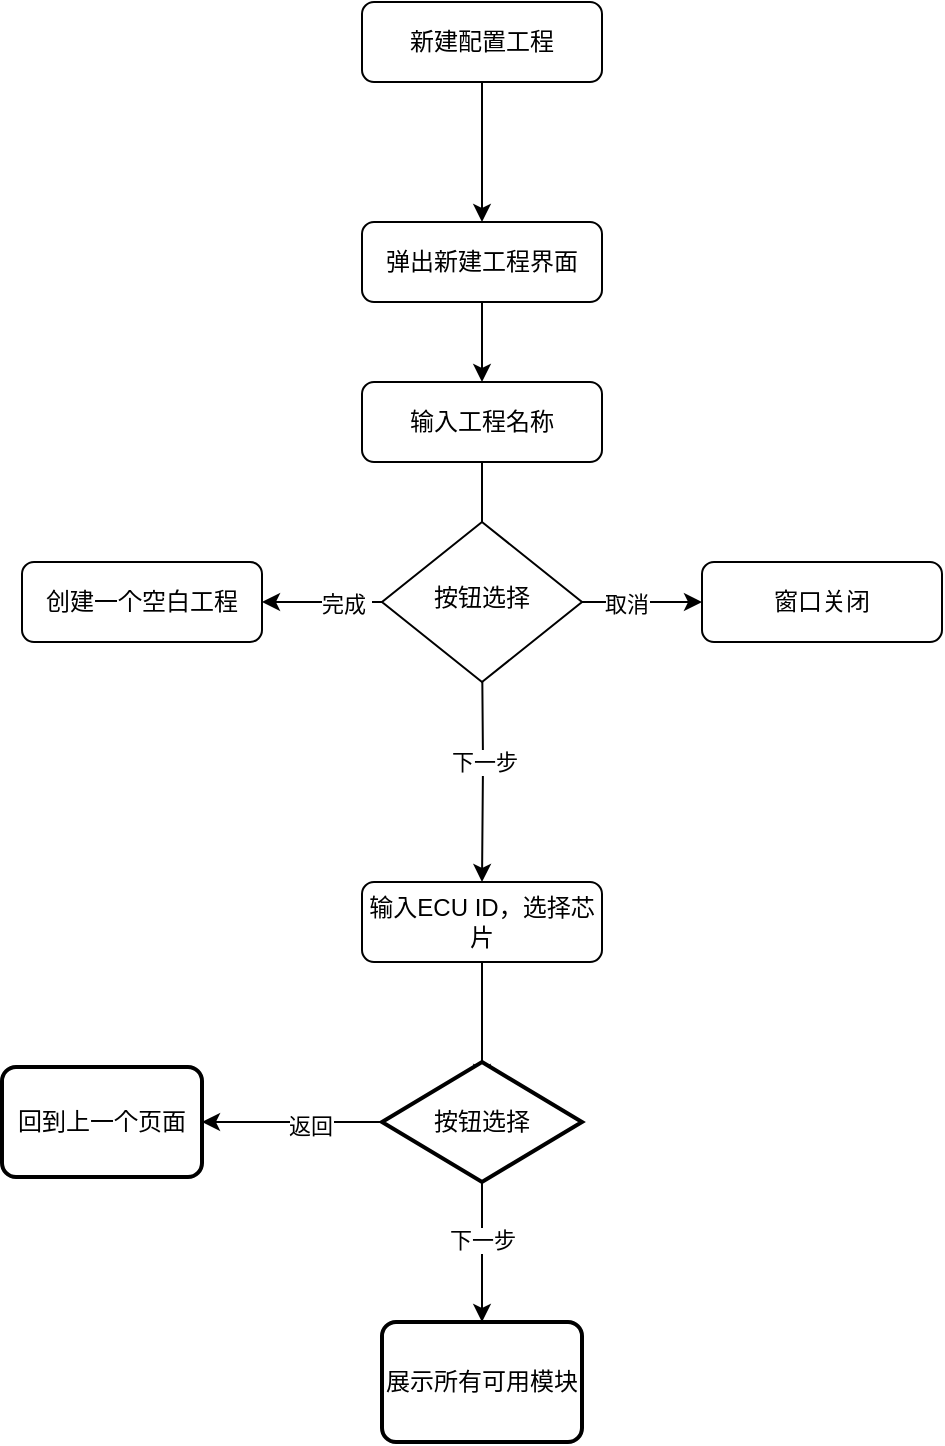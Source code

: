 <mxfile version="24.5.3" type="github">
  <diagram id="C5RBs43oDa-KdzZeNtuy" name="Page-1">
    <mxGraphModel dx="2261" dy="738" grid="1" gridSize="10" guides="1" tooltips="1" connect="1" arrows="1" fold="1" page="1" pageScale="1" pageWidth="827" pageHeight="1169" math="0" shadow="0">
      <root>
        <mxCell id="WIyWlLk6GJQsqaUBKTNV-0" />
        <mxCell id="WIyWlLk6GJQsqaUBKTNV-1" parent="WIyWlLk6GJQsqaUBKTNV-0" />
        <mxCell id="G6fsi7kpNrjfMzA78NNN-0" style="edgeStyle=orthogonalEdgeStyle;rounded=0;orthogonalLoop=1;jettySize=auto;html=1;exitX=0.5;exitY=1;exitDx=0;exitDy=0;entryX=0.5;entryY=0;entryDx=0;entryDy=0;" edge="1" parent="WIyWlLk6GJQsqaUBKTNV-1" source="WIyWlLk6GJQsqaUBKTNV-3" target="WIyWlLk6GJQsqaUBKTNV-11">
          <mxGeometry relative="1" as="geometry" />
        </mxCell>
        <mxCell id="WIyWlLk6GJQsqaUBKTNV-3" value="新建配置工程" style="rounded=1;whiteSpace=wrap;html=1;fontSize=12;glass=0;strokeWidth=1;shadow=0;" parent="WIyWlLk6GJQsqaUBKTNV-1" vertex="1">
          <mxGeometry x="160" y="80" width="120" height="40" as="geometry" />
        </mxCell>
        <mxCell id="G6fsi7kpNrjfMzA78NNN-4" style="edgeStyle=orthogonalEdgeStyle;rounded=0;orthogonalLoop=1;jettySize=auto;html=1;exitX=0.5;exitY=1;exitDx=0;exitDy=0;entryX=0.5;entryY=0;entryDx=0;entryDy=0;" edge="1" parent="WIyWlLk6GJQsqaUBKTNV-1" source="WIyWlLk6GJQsqaUBKTNV-11" target="G6fsi7kpNrjfMzA78NNN-2">
          <mxGeometry relative="1" as="geometry" />
        </mxCell>
        <mxCell id="WIyWlLk6GJQsqaUBKTNV-11" value="弹出新建工程界面" style="rounded=1;whiteSpace=wrap;html=1;fontSize=12;glass=0;strokeWidth=1;shadow=0;" parent="WIyWlLk6GJQsqaUBKTNV-1" vertex="1">
          <mxGeometry x="160" y="190" width="120" height="40" as="geometry" />
        </mxCell>
        <mxCell id="G6fsi7kpNrjfMzA78NNN-5" style="edgeStyle=orthogonalEdgeStyle;rounded=0;orthogonalLoop=1;jettySize=auto;html=1;exitX=0.5;exitY=1;exitDx=0;exitDy=0;entryX=0.5;entryY=0;entryDx=0;entryDy=0;" edge="1" parent="WIyWlLk6GJQsqaUBKTNV-1" source="G6fsi7kpNrjfMzA78NNN-2">
          <mxGeometry relative="1" as="geometry">
            <mxPoint x="220" y="360" as="targetPoint" />
          </mxGeometry>
        </mxCell>
        <mxCell id="G6fsi7kpNrjfMzA78NNN-2" value="输入工程名称" style="rounded=1;whiteSpace=wrap;html=1;fontSize=12;glass=0;strokeWidth=1;shadow=0;" vertex="1" parent="WIyWlLk6GJQsqaUBKTNV-1">
          <mxGeometry x="160" y="270" width="120" height="40" as="geometry" />
        </mxCell>
        <mxCell id="G6fsi7kpNrjfMzA78NNN-7" style="edgeStyle=orthogonalEdgeStyle;rounded=0;orthogonalLoop=1;jettySize=auto;html=1;exitX=0.5;exitY=1;exitDx=0;exitDy=0;entryX=0.5;entryY=0;entryDx=0;entryDy=0;" edge="1" parent="WIyWlLk6GJQsqaUBKTNV-1" target="G6fsi7kpNrjfMzA78NNN-6">
          <mxGeometry relative="1" as="geometry">
            <mxPoint x="220" y="400" as="sourcePoint" />
          </mxGeometry>
        </mxCell>
        <mxCell id="G6fsi7kpNrjfMzA78NNN-9" value="下一步" style="edgeLabel;html=1;align=center;verticalAlign=middle;resizable=0;points=[];" vertex="1" connectable="0" parent="G6fsi7kpNrjfMzA78NNN-7">
          <mxGeometry x="-0.004" relative="1" as="geometry">
            <mxPoint as="offset" />
          </mxGeometry>
        </mxCell>
        <mxCell id="G6fsi7kpNrjfMzA78NNN-17" style="edgeStyle=orthogonalEdgeStyle;rounded=0;orthogonalLoop=1;jettySize=auto;html=1;exitX=0.5;exitY=1;exitDx=0;exitDy=0;entryX=0.5;entryY=0;entryDx=0;entryDy=0;" edge="1" parent="WIyWlLk6GJQsqaUBKTNV-1" source="G6fsi7kpNrjfMzA78NNN-6">
          <mxGeometry relative="1" as="geometry">
            <mxPoint x="220" y="620" as="targetPoint" />
          </mxGeometry>
        </mxCell>
        <mxCell id="G6fsi7kpNrjfMzA78NNN-6" value="输入ECU ID，选择芯片" style="rounded=1;whiteSpace=wrap;html=1;fontSize=12;glass=0;strokeWidth=1;shadow=0;" vertex="1" parent="WIyWlLk6GJQsqaUBKTNV-1">
          <mxGeometry x="160" y="520" width="120" height="40" as="geometry" />
        </mxCell>
        <mxCell id="G6fsi7kpNrjfMzA78NNN-11" style="edgeStyle=orthogonalEdgeStyle;rounded=0;orthogonalLoop=1;jettySize=auto;html=1;exitX=0;exitY=0.5;exitDx=0;exitDy=0;entryX=1;entryY=0.5;entryDx=0;entryDy=0;" edge="1" parent="WIyWlLk6GJQsqaUBKTNV-1" source="G6fsi7kpNrjfMzA78NNN-8" target="G6fsi7kpNrjfMzA78NNN-10">
          <mxGeometry relative="1" as="geometry" />
        </mxCell>
        <mxCell id="G6fsi7kpNrjfMzA78NNN-12" value="完成&amp;nbsp;" style="edgeLabel;html=1;align=center;verticalAlign=middle;resizable=0;points=[];" vertex="1" connectable="0" parent="G6fsi7kpNrjfMzA78NNN-11">
          <mxGeometry x="-0.4" y="1" relative="1" as="geometry">
            <mxPoint as="offset" />
          </mxGeometry>
        </mxCell>
        <mxCell id="G6fsi7kpNrjfMzA78NNN-14" style="edgeStyle=orthogonalEdgeStyle;rounded=0;orthogonalLoop=1;jettySize=auto;html=1;exitX=1;exitY=0.5;exitDx=0;exitDy=0;entryX=0;entryY=0.5;entryDx=0;entryDy=0;" edge="1" parent="WIyWlLk6GJQsqaUBKTNV-1" source="G6fsi7kpNrjfMzA78NNN-8" target="G6fsi7kpNrjfMzA78NNN-13">
          <mxGeometry relative="1" as="geometry" />
        </mxCell>
        <mxCell id="G6fsi7kpNrjfMzA78NNN-15" value="取消" style="edgeLabel;html=1;align=center;verticalAlign=middle;resizable=0;points=[];" vertex="1" connectable="0" parent="G6fsi7kpNrjfMzA78NNN-14">
          <mxGeometry x="-0.267" y="-1" relative="1" as="geometry">
            <mxPoint as="offset" />
          </mxGeometry>
        </mxCell>
        <mxCell id="G6fsi7kpNrjfMzA78NNN-8" value="按钮选择" style="rhombus;whiteSpace=wrap;html=1;shadow=0;fontFamily=Helvetica;fontSize=12;align=center;strokeWidth=1;spacing=6;spacingTop=-4;" vertex="1" parent="WIyWlLk6GJQsqaUBKTNV-1">
          <mxGeometry x="170" y="340" width="100" height="80" as="geometry" />
        </mxCell>
        <mxCell id="G6fsi7kpNrjfMzA78NNN-10" value="创建一个空白工程" style="rounded=1;whiteSpace=wrap;html=1;fontSize=12;glass=0;strokeWidth=1;shadow=0;" vertex="1" parent="WIyWlLk6GJQsqaUBKTNV-1">
          <mxGeometry x="-10" y="360" width="120" height="40" as="geometry" />
        </mxCell>
        <mxCell id="G6fsi7kpNrjfMzA78NNN-13" value="窗口关闭" style="rounded=1;whiteSpace=wrap;html=1;fontSize=12;glass=0;strokeWidth=1;shadow=0;" vertex="1" parent="WIyWlLk6GJQsqaUBKTNV-1">
          <mxGeometry x="330" y="360" width="120" height="40" as="geometry" />
        </mxCell>
        <mxCell id="G6fsi7kpNrjfMzA78NNN-21" style="edgeStyle=orthogonalEdgeStyle;rounded=0;orthogonalLoop=1;jettySize=auto;html=1;exitX=0;exitY=0.5;exitDx=0;exitDy=0;exitPerimeter=0;entryX=1;entryY=0.5;entryDx=0;entryDy=0;" edge="1" parent="WIyWlLk6GJQsqaUBKTNV-1" source="G6fsi7kpNrjfMzA78NNN-19" target="G6fsi7kpNrjfMzA78NNN-20">
          <mxGeometry relative="1" as="geometry" />
        </mxCell>
        <mxCell id="G6fsi7kpNrjfMzA78NNN-22" value="返回" style="edgeLabel;html=1;align=center;verticalAlign=middle;resizable=0;points=[];" vertex="1" connectable="0" parent="G6fsi7kpNrjfMzA78NNN-21">
          <mxGeometry x="-0.2" y="2" relative="1" as="geometry">
            <mxPoint as="offset" />
          </mxGeometry>
        </mxCell>
        <mxCell id="G6fsi7kpNrjfMzA78NNN-24" style="edgeStyle=orthogonalEdgeStyle;rounded=0;orthogonalLoop=1;jettySize=auto;html=1;exitX=0.5;exitY=1;exitDx=0;exitDy=0;exitPerimeter=0;entryX=0.5;entryY=0;entryDx=0;entryDy=0;" edge="1" parent="WIyWlLk6GJQsqaUBKTNV-1" source="G6fsi7kpNrjfMzA78NNN-19" target="G6fsi7kpNrjfMzA78NNN-23">
          <mxGeometry relative="1" as="geometry" />
        </mxCell>
        <mxCell id="G6fsi7kpNrjfMzA78NNN-25" value="下一步" style="edgeLabel;html=1;align=center;verticalAlign=middle;resizable=0;points=[];" vertex="1" connectable="0" parent="G6fsi7kpNrjfMzA78NNN-24">
          <mxGeometry x="-0.171" relative="1" as="geometry">
            <mxPoint as="offset" />
          </mxGeometry>
        </mxCell>
        <mxCell id="G6fsi7kpNrjfMzA78NNN-19" value="按钮选择" style="strokeWidth=2;html=1;shape=mxgraph.flowchart.decision;whiteSpace=wrap;" vertex="1" parent="WIyWlLk6GJQsqaUBKTNV-1">
          <mxGeometry x="170" y="610" width="100" height="60" as="geometry" />
        </mxCell>
        <mxCell id="G6fsi7kpNrjfMzA78NNN-20" value="回到上一个页面" style="rounded=1;whiteSpace=wrap;html=1;absoluteArcSize=1;arcSize=14;strokeWidth=2;" vertex="1" parent="WIyWlLk6GJQsqaUBKTNV-1">
          <mxGeometry x="-20" y="612.5" width="100" height="55" as="geometry" />
        </mxCell>
        <mxCell id="G6fsi7kpNrjfMzA78NNN-23" value="展示所有可用模块" style="rounded=1;whiteSpace=wrap;html=1;absoluteArcSize=1;arcSize=14;strokeWidth=2;" vertex="1" parent="WIyWlLk6GJQsqaUBKTNV-1">
          <mxGeometry x="170" y="740" width="100" height="60" as="geometry" />
        </mxCell>
      </root>
    </mxGraphModel>
  </diagram>
</mxfile>

